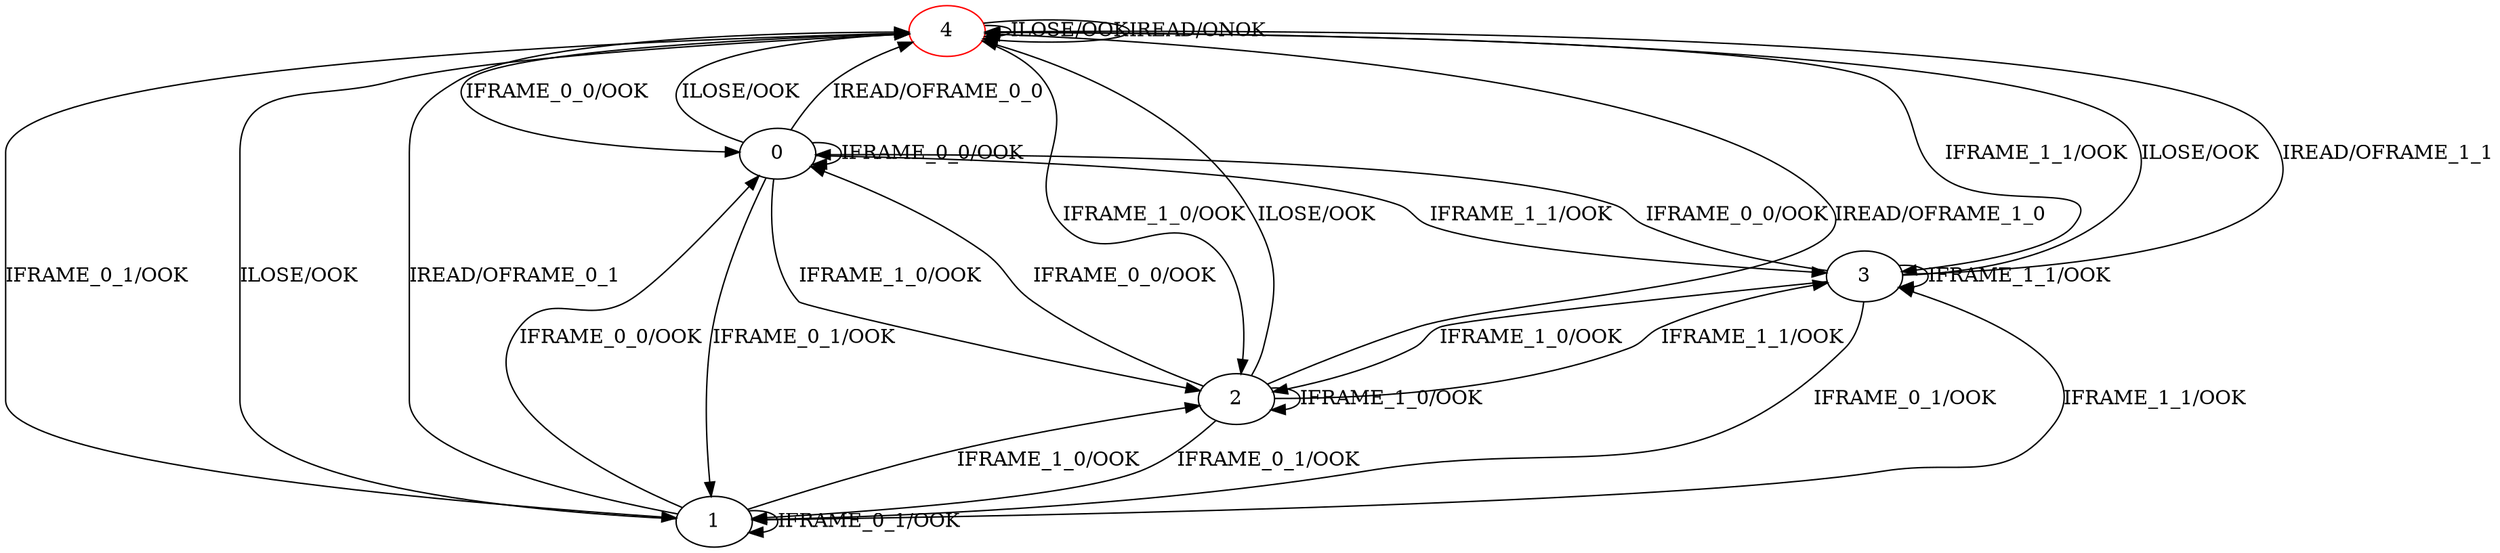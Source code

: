 digraph {
4 [color="red"]
0
1
2
3
4 -> 0 [label="IFRAME_0_0/OOK"]
4 -> 1 [label="IFRAME_0_1/OOK"]
4 -> 2 [label="IFRAME_1_0/OOK"]
4 -> 3 [label="IFRAME_1_1/OOK"]
4 -> 4 [label="ILOSE/OOK"]
4 -> 4 [label="IREAD/ONOK"]
0 -> 0 [label="IFRAME_0_0/OOK"]
0 -> 1 [label="IFRAME_0_1/OOK"]
0 -> 2 [label="IFRAME_1_0/OOK"]
0 -> 3 [label="IFRAME_1_1/OOK"]
0 -> 4 [label="ILOSE/OOK"]
0 -> 4 [label="IREAD/OFRAME_0_0"]
1 -> 0 [label="IFRAME_0_0/OOK"]
1 -> 1 [label="IFRAME_0_1/OOK"]
1 -> 2 [label="IFRAME_1_0/OOK"]
1 -> 3 [label="IFRAME_1_1/OOK"]
1 -> 4 [label="ILOSE/OOK"]
1 -> 4 [label="IREAD/OFRAME_0_1"]
2 -> 0 [label="IFRAME_0_0/OOK"]
2 -> 1 [label="IFRAME_0_1/OOK"]
2 -> 2 [label="IFRAME_1_0/OOK"]
2 -> 3 [label="IFRAME_1_1/OOK"]
2 -> 4 [label="ILOSE/OOK"]
2 -> 4 [label="IREAD/OFRAME_1_0"]
3 -> 0 [label="IFRAME_0_0/OOK"]
3 -> 1 [label="IFRAME_0_1/OOK"]
3 -> 2 [label="IFRAME_1_0/OOK"]
3 -> 3 [label="IFRAME_1_1/OOK"]
3 -> 4 [label="ILOSE/OOK"]
3 -> 4 [label="IREAD/OFRAME_1_1"]
}

